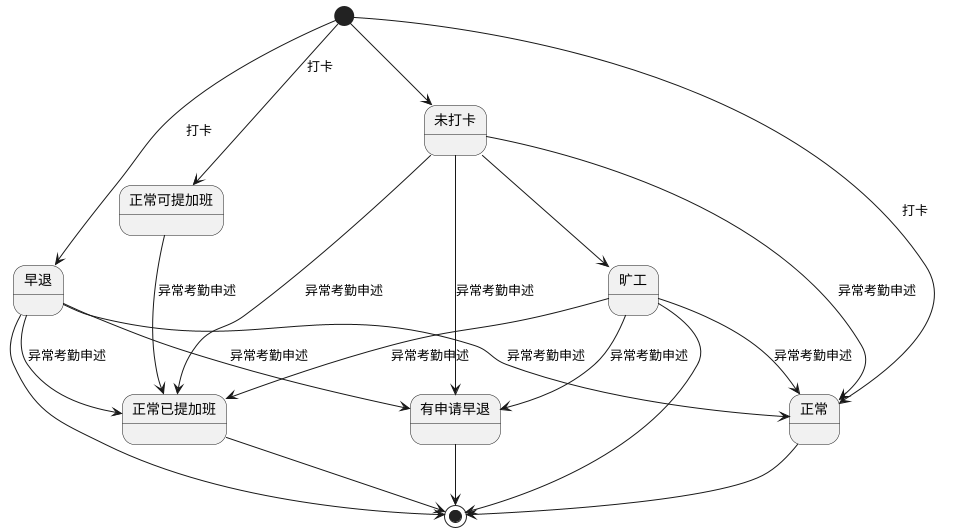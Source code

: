 @startuml
[*] --> 正常 : 打卡
[*] --> 早退 : 打卡
[*] --> 正常可提加班: 打卡
[*] --> 未打卡
未打卡 --> 旷工
正常可提加班 --> 正常已提加班 : 异常考勤申述
未打卡 --> 有申请早退 : 异常考勤申述
未打卡 --> 正常 : 异常考勤申述
未打卡 --> 正常已提加班 : 异常考勤申述
旷工 --> 有申请早退 : 异常考勤申述
旷工 --> 正常 : 异常考勤申述
旷工 --> 正常已提加班 : 异常考勤申述
早退 --> 有申请早退 : 异常考勤申述
早退 --> 正常 : 异常考勤申述
早退 --> 正常已提加班 : 异常考勤申述
旷工 --> [*]
早退 --> [*]
正常 --> [*]
有申请早退 --> [*]
正常已提加班 --> [*]
@enduml